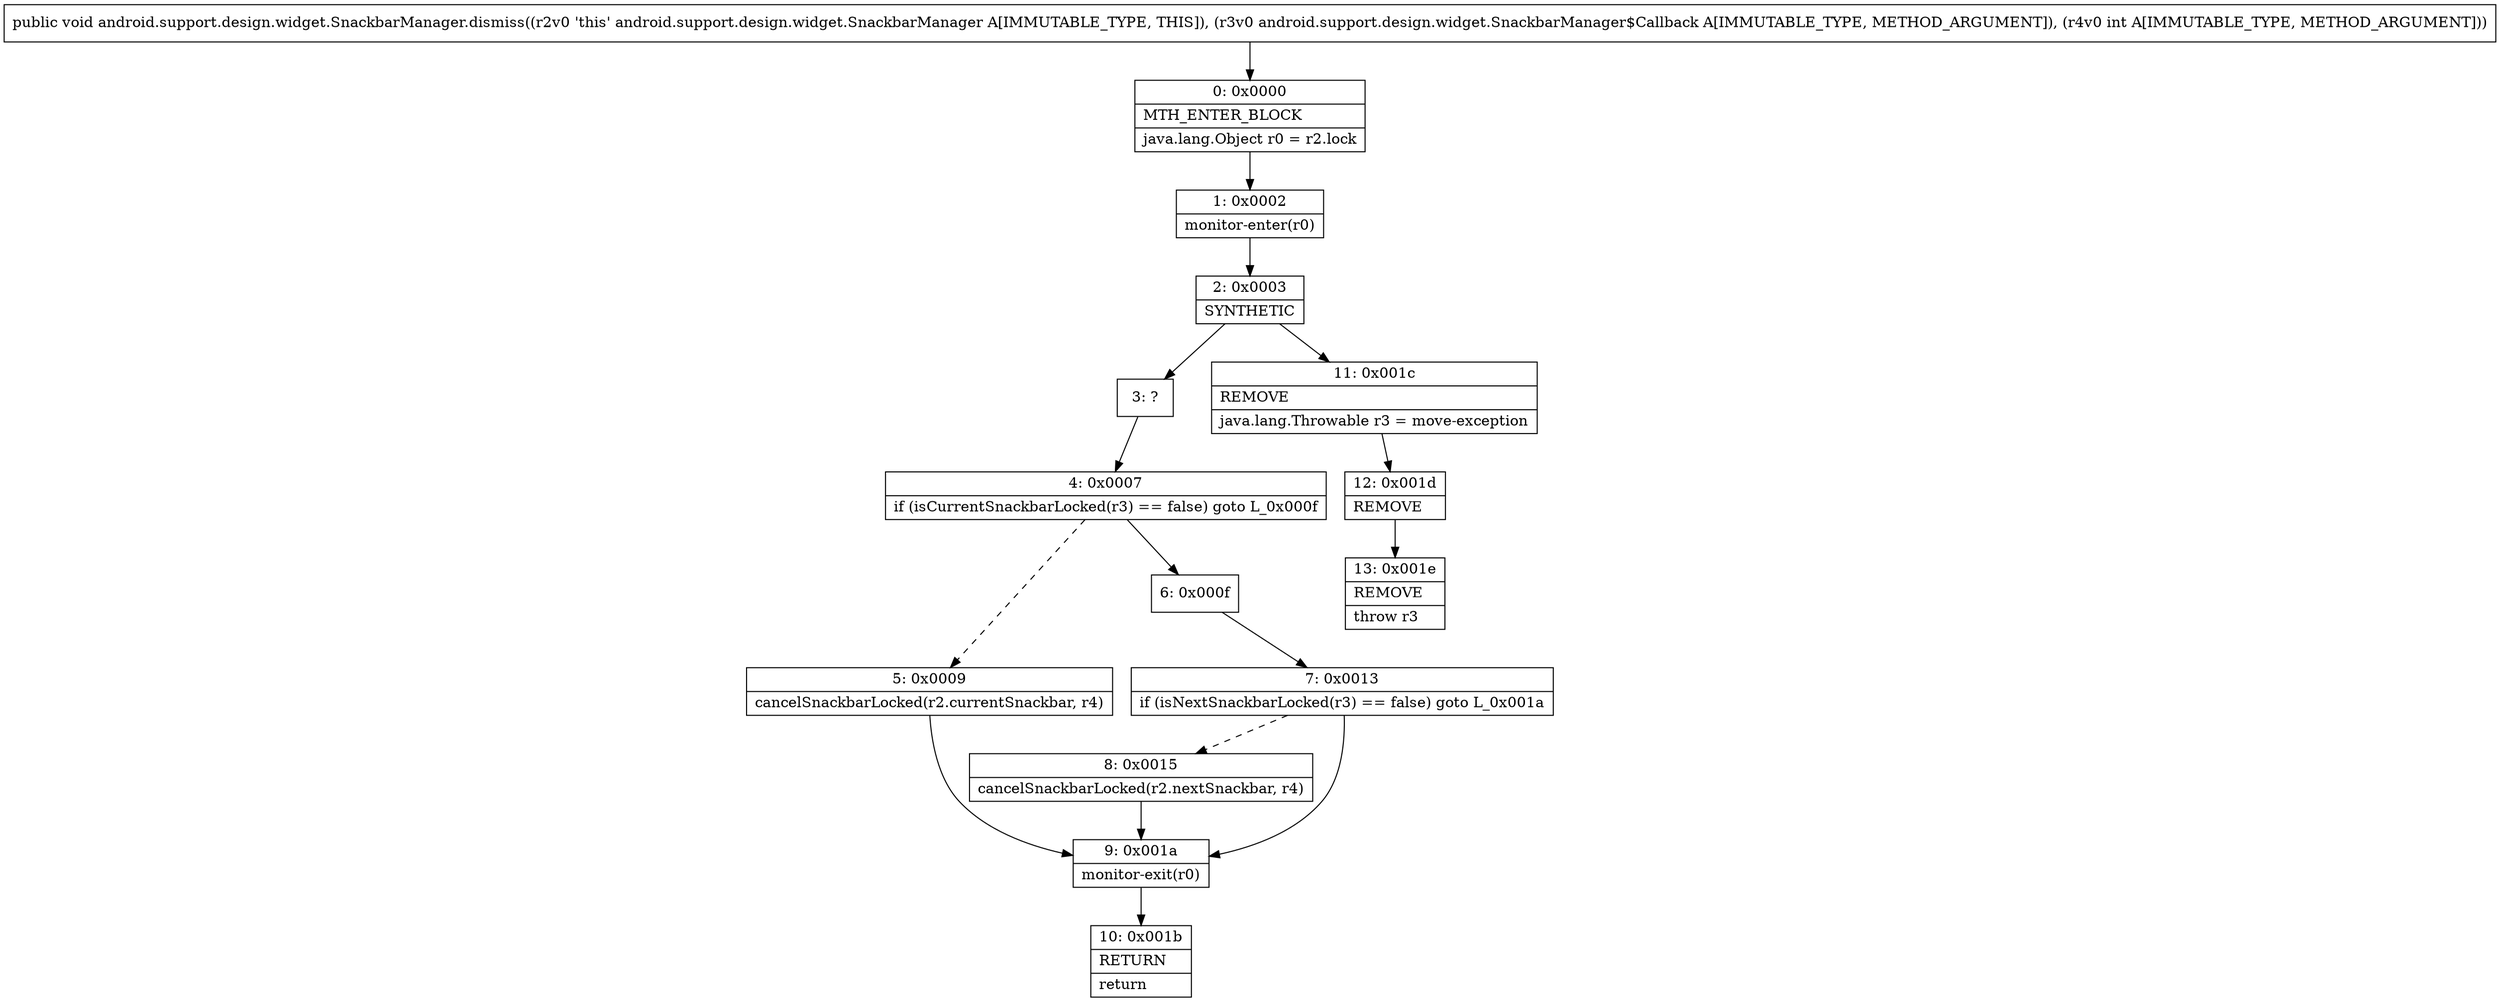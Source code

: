 digraph "CFG forandroid.support.design.widget.SnackbarManager.dismiss(Landroid\/support\/design\/widget\/SnackbarManager$Callback;I)V" {
Node_0 [shape=record,label="{0\:\ 0x0000|MTH_ENTER_BLOCK\l|java.lang.Object r0 = r2.lock\l}"];
Node_1 [shape=record,label="{1\:\ 0x0002|monitor\-enter(r0)\l}"];
Node_2 [shape=record,label="{2\:\ 0x0003|SYNTHETIC\l}"];
Node_3 [shape=record,label="{3\:\ ?}"];
Node_4 [shape=record,label="{4\:\ 0x0007|if (isCurrentSnackbarLocked(r3) == false) goto L_0x000f\l}"];
Node_5 [shape=record,label="{5\:\ 0x0009|cancelSnackbarLocked(r2.currentSnackbar, r4)\l}"];
Node_6 [shape=record,label="{6\:\ 0x000f}"];
Node_7 [shape=record,label="{7\:\ 0x0013|if (isNextSnackbarLocked(r3) == false) goto L_0x001a\l}"];
Node_8 [shape=record,label="{8\:\ 0x0015|cancelSnackbarLocked(r2.nextSnackbar, r4)\l}"];
Node_9 [shape=record,label="{9\:\ 0x001a|monitor\-exit(r0)\l}"];
Node_10 [shape=record,label="{10\:\ 0x001b|RETURN\l|return\l}"];
Node_11 [shape=record,label="{11\:\ 0x001c|REMOVE\l|java.lang.Throwable r3 = move\-exception\l}"];
Node_12 [shape=record,label="{12\:\ 0x001d|REMOVE\l}"];
Node_13 [shape=record,label="{13\:\ 0x001e|REMOVE\l|throw r3\l}"];
MethodNode[shape=record,label="{public void android.support.design.widget.SnackbarManager.dismiss((r2v0 'this' android.support.design.widget.SnackbarManager A[IMMUTABLE_TYPE, THIS]), (r3v0 android.support.design.widget.SnackbarManager$Callback A[IMMUTABLE_TYPE, METHOD_ARGUMENT]), (r4v0 int A[IMMUTABLE_TYPE, METHOD_ARGUMENT])) }"];
MethodNode -> Node_0;
Node_0 -> Node_1;
Node_1 -> Node_2;
Node_2 -> Node_3;
Node_2 -> Node_11;
Node_3 -> Node_4;
Node_4 -> Node_5[style=dashed];
Node_4 -> Node_6;
Node_5 -> Node_9;
Node_6 -> Node_7;
Node_7 -> Node_8[style=dashed];
Node_7 -> Node_9;
Node_8 -> Node_9;
Node_9 -> Node_10;
Node_11 -> Node_12;
Node_12 -> Node_13;
}

